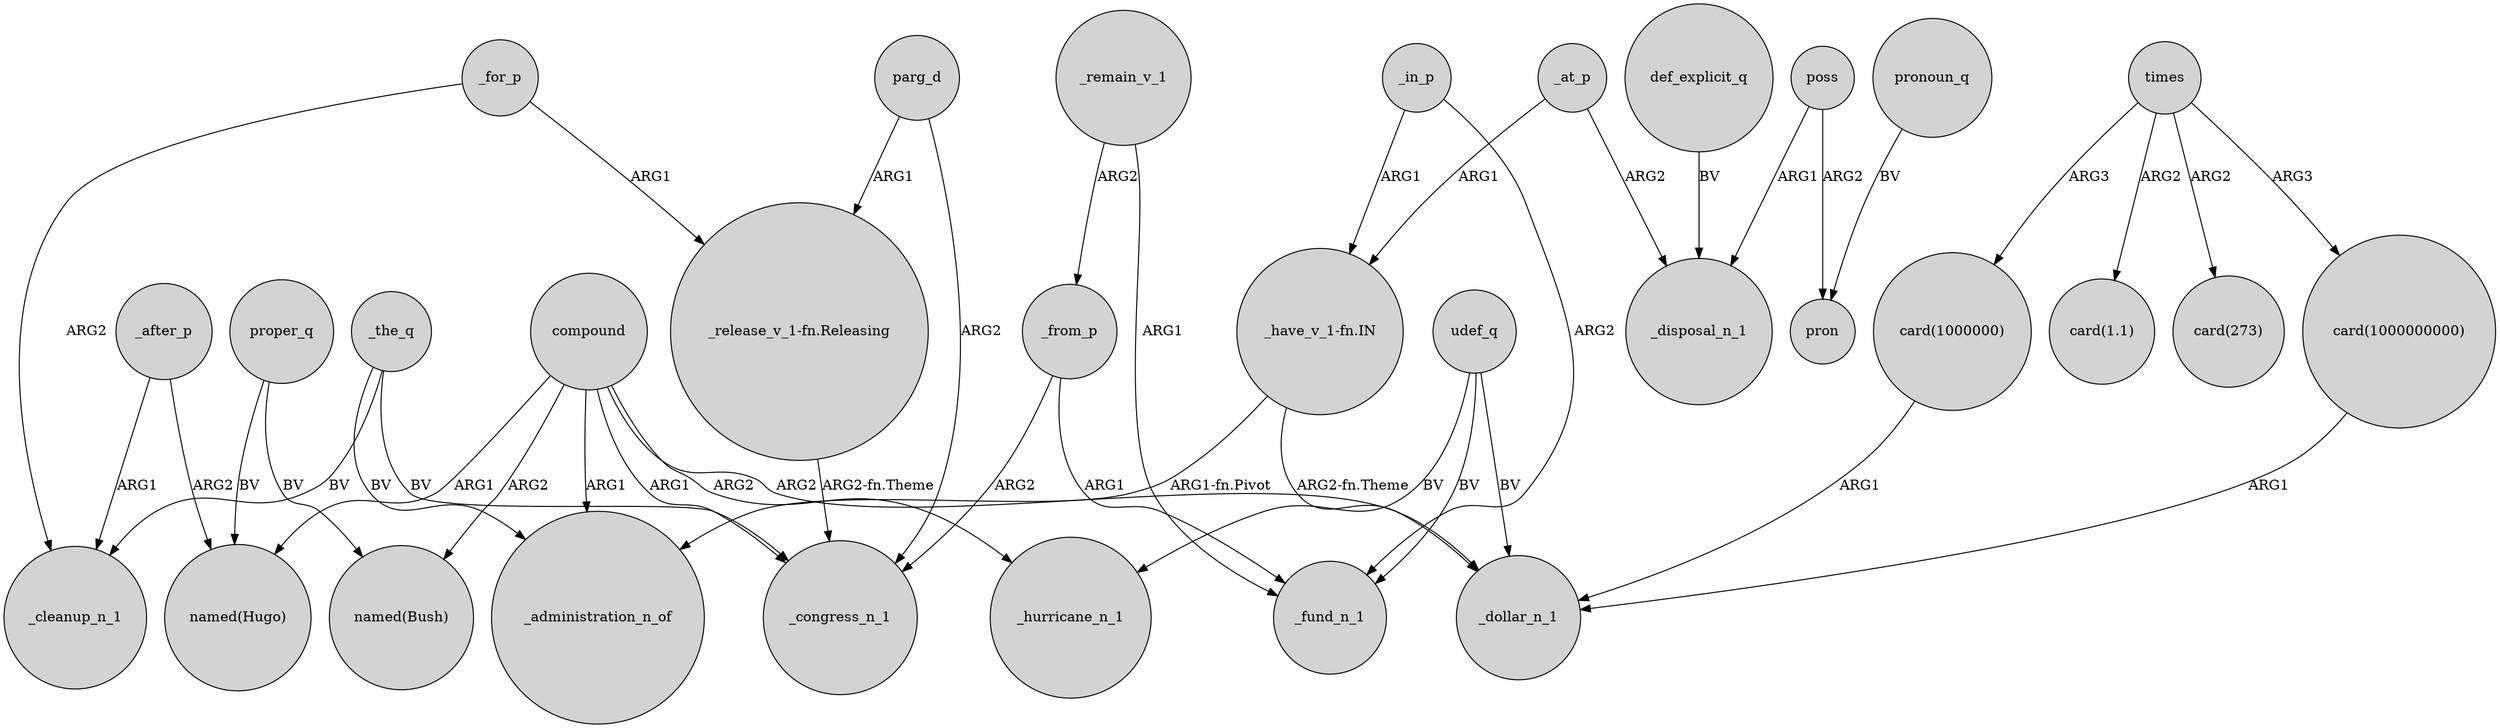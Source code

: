 digraph {
	node [shape=circle style=filled]
	"card(1000000)" -> _dollar_n_1 [label=ARG1]
	_at_p -> _disposal_n_1 [label=ARG2]
	poss -> pron [label=ARG2]
	_at_p -> "_have_v_1-fn.IN" [label=ARG1]
	poss -> _disposal_n_1 [label=ARG1]
	compound -> "named(Bush)" [label=ARG2]
	compound -> "named(Hugo)" [label=ARG1]
	compound -> _congress_n_1 [label=ARG1]
	_from_p -> _congress_n_1 [label=ARG2]
	_the_q -> _congress_n_1 [label=BV]
	compound -> _administration_n_of [label=ARG1]
	_the_q -> _cleanup_n_1 [label=BV]
	parg_d -> "_release_v_1-fn.Releasing" [label=ARG1]
	times -> "card(1.1)" [label=ARG2]
	times -> "card(273)" [label=ARG2]
	_for_p -> _cleanup_n_1 [label=ARG2]
	_after_p -> _cleanup_n_1 [label=ARG1]
	_for_p -> "_release_v_1-fn.Releasing" [label=ARG1]
	_in_p -> "_have_v_1-fn.IN" [label=ARG1]
	times -> "card(1000000000)" [label=ARG3]
	_after_p -> "named(Hugo)" [label=ARG2]
	def_explicit_q -> _disposal_n_1 [label=BV]
	pronoun_q -> pron [label=BV]
	_in_p -> _fund_n_1 [label=ARG2]
	_remain_v_1 -> _from_p [label=ARG2]
	udef_q -> _hurricane_n_1 [label=BV]
	"_have_v_1-fn.IN" -> _administration_n_of [label="ARG1-fn.Pivot"]
	"_release_v_1-fn.Releasing" -> _congress_n_1 [label="ARG2-fn.Theme"]
	times -> "card(1000000)" [label=ARG3]
	proper_q -> "named(Bush)" [label=BV]
	udef_q -> _fund_n_1 [label=BV]
	proper_q -> "named(Hugo)" [label=BV]
	_remain_v_1 -> _fund_n_1 [label=ARG1]
	"_have_v_1-fn.IN" -> _dollar_n_1 [label="ARG2-fn.Theme"]
	compound -> _hurricane_n_1 [label=ARG2]
	"card(1000000000)" -> _dollar_n_1 [label=ARG1]
	_the_q -> _administration_n_of [label=BV]
	compound -> _dollar_n_1 [label=ARG2]
	udef_q -> _dollar_n_1 [label=BV]
	parg_d -> _congress_n_1 [label=ARG2]
	_from_p -> _fund_n_1 [label=ARG1]
}
